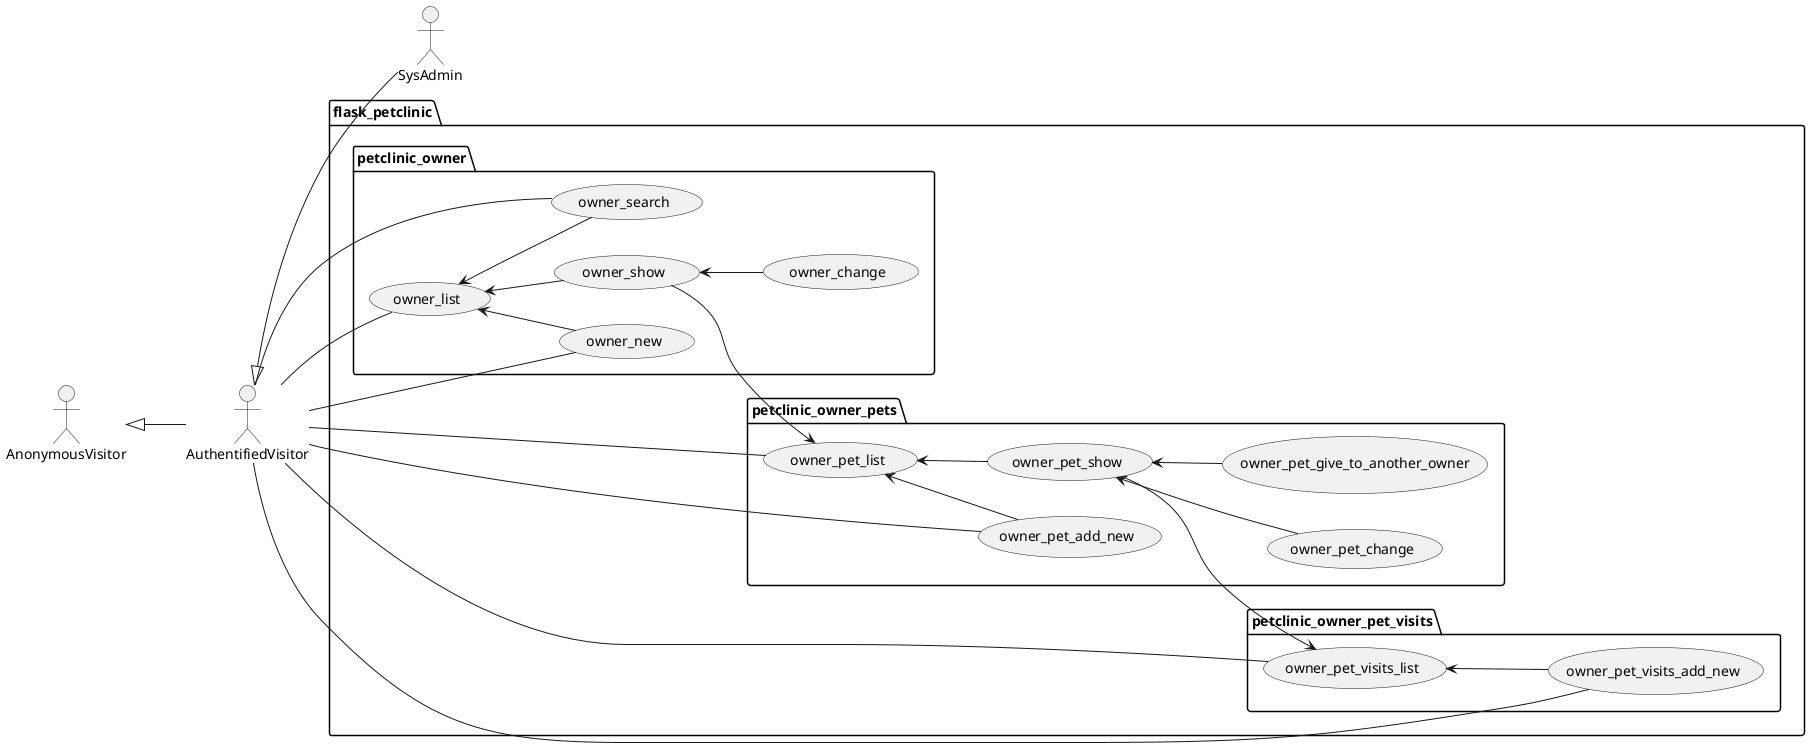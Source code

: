 @startuml
left to right direction

actor AnonymousVisitor as av
actor AuthentifiedVisitor as au
actor SysAdmin as sa

av <|-- au
au <|-- sa

package flask_petclinic {

    package petclinic_owner {

        usecase owner_search as uc7000
        usecase owner_list as uc7001
        usecase owner_new as uc7002
        usecase owner_show as uc7003
        usecase owner_change as uc7004

        au -- uc7000
        au -- uc7001
        au -- uc7002

        uc7001 <-- uc7000
        uc7001 <-- uc7002
        uc7001 <-- uc7003
        uc7003 <-- uc7004
    }

    package petclinic_owner_pets {

        usecase owner_pet_list as uc7100
        usecase owner_pet_add_new as uc7101
        usecase owner_pet_show as uc7102
        usecase owner_pet_change as uc7103
        usecase owner_pet_give_to_another_owner as uc7104

        au -- uc7100
        au -- uc7101

        uc7003 --> uc7100
        uc7100 <-- uc7101
        uc7100 <-- uc7102
        uc7102 <-- uc7103
        uc7102 <-- uc7104
    }

    package petclinic_owner_pet_visits {

        usecase owner_pet_visits_list as uc7200
        usecase owner_pet_visits_add_new as uc7201

        au -- uc7200
        au -- uc7201

        uc7102 --> uc7200
        uc7200 <-- uc7201
    }

}
@enduml
